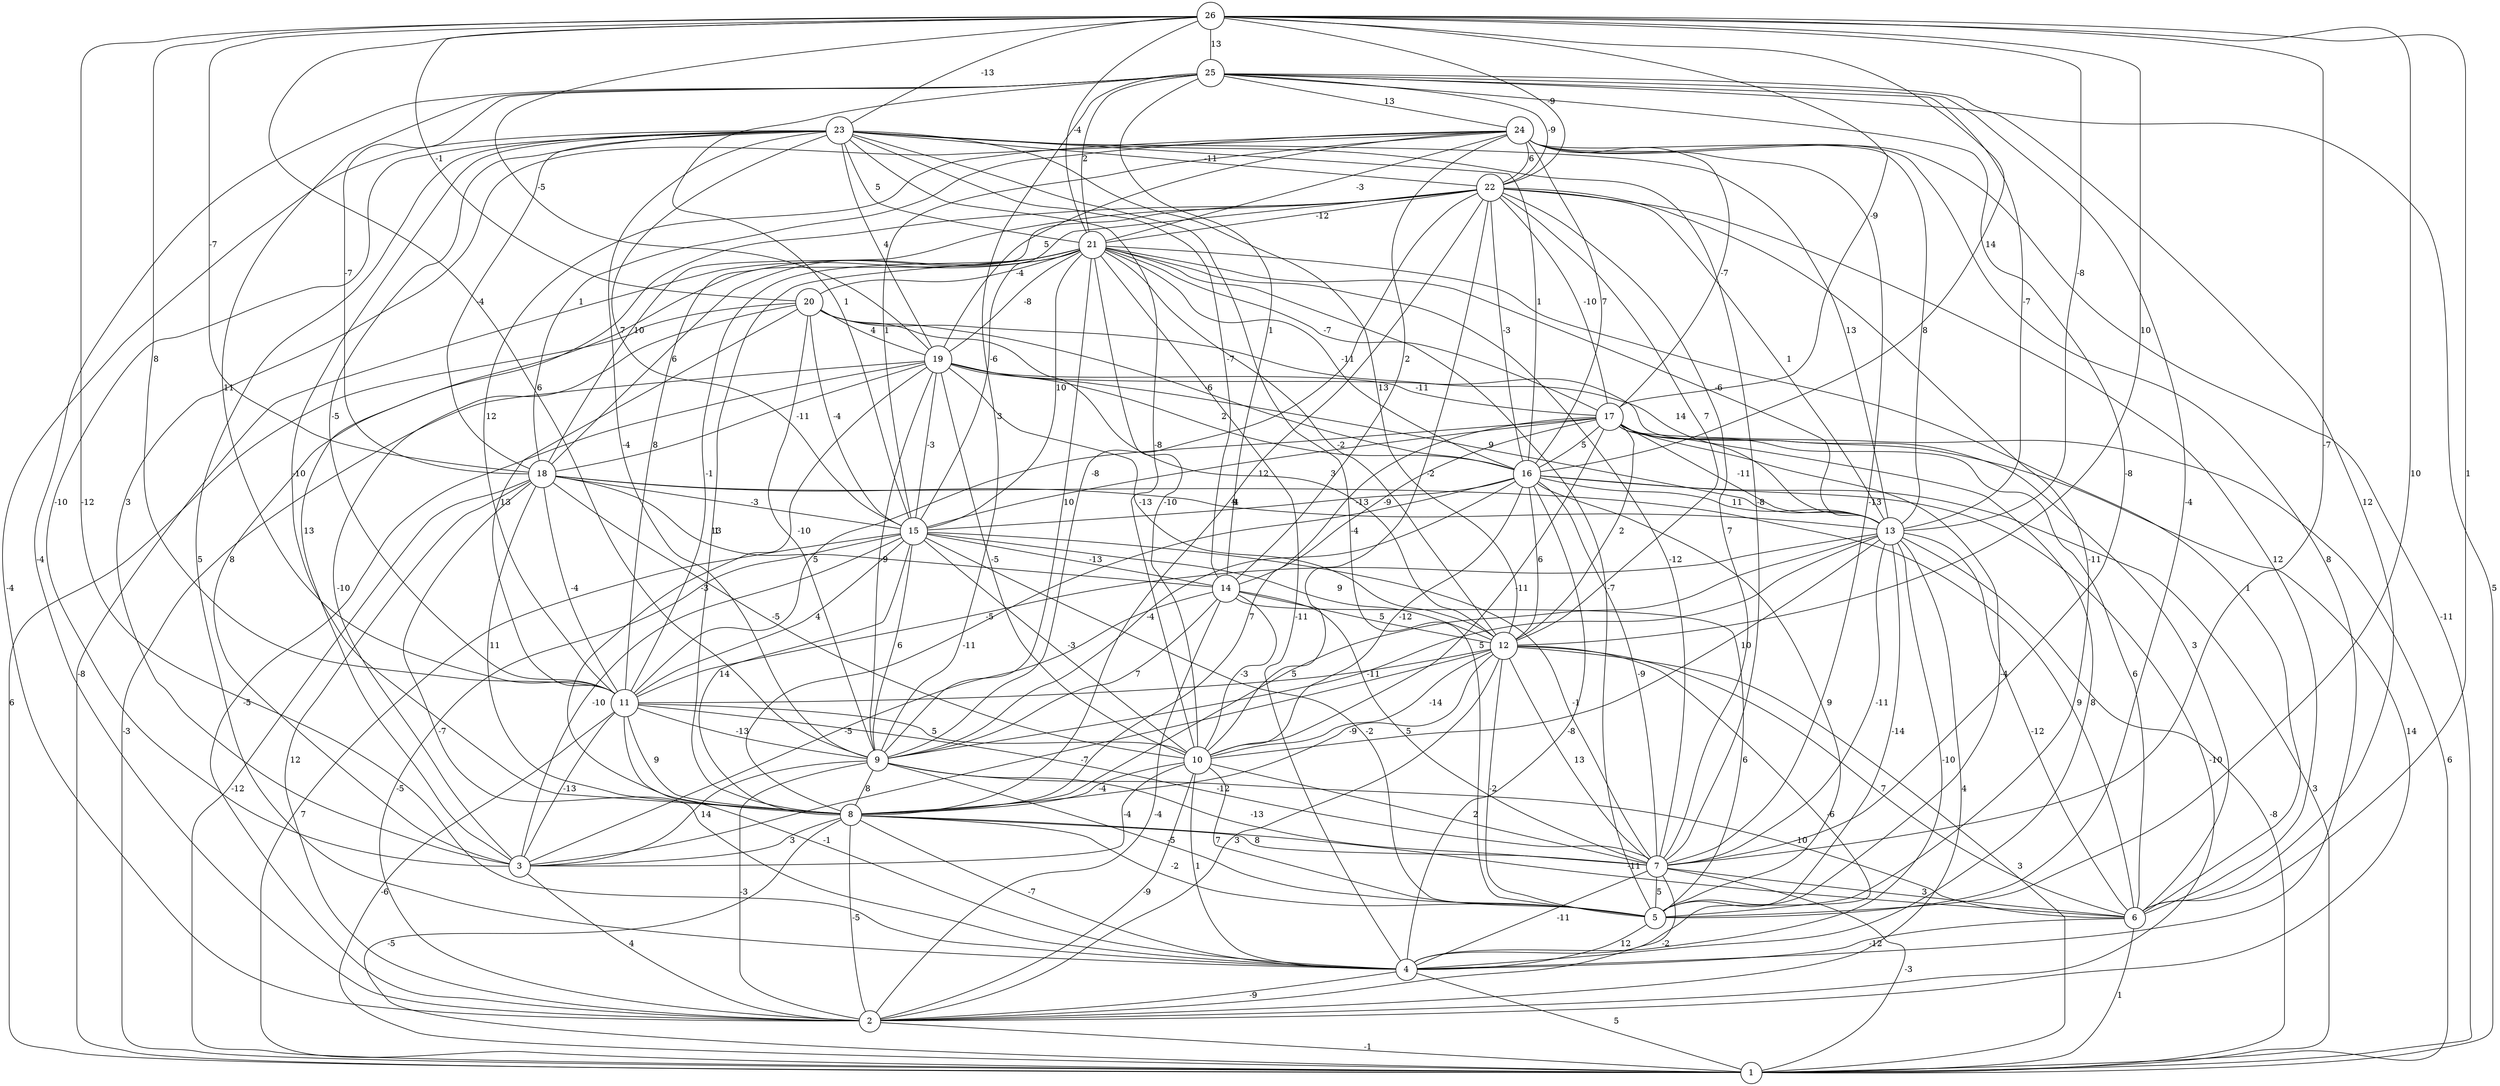 graph { 
	 fontname="Helvetica,Arial,sans-serif" 
	 node [shape = circle]; 
	 26 -- 4 [label = "-12"];
	 26 -- 5 [label = "10"];
	 26 -- 6 [label = "1"];
	 26 -- 7 [label = "-7"];
	 26 -- 9 [label = "6"];
	 26 -- 11 [label = "8"];
	 26 -- 12 [label = "10"];
	 26 -- 13 [label = "-8"];
	 26 -- 16 [label = "14"];
	 26 -- 17 [label = "-9"];
	 26 -- 18 [label = "-7"];
	 26 -- 19 [label = "-5"];
	 26 -- 20 [label = "-1"];
	 26 -- 21 [label = "-4"];
	 26 -- 22 [label = "-9"];
	 26 -- 23 [label = "-13"];
	 26 -- 25 [label = "13"];
	 25 -- 1 [label = "5"];
	 25 -- 2 [label = "-4"];
	 25 -- 5 [label = "-4"];
	 25 -- 6 [label = "12"];
	 25 -- 7 [label = "-8"];
	 25 -- 9 [label = "3"];
	 25 -- 11 [label = "11"];
	 25 -- 13 [label = "-7"];
	 25 -- 14 [label = "1"];
	 25 -- 15 [label = "1"];
	 25 -- 18 [label = "-7"];
	 25 -- 21 [label = "2"];
	 25 -- 22 [label = "-9"];
	 25 -- 24 [label = "13"];
	 24 -- 1 [label = "-11"];
	 24 -- 3 [label = "3"];
	 24 -- 4 [label = "8"];
	 24 -- 7 [label = "-13"];
	 24 -- 11 [label = "12"];
	 24 -- 13 [label = "8"];
	 24 -- 14 [label = "2"];
	 24 -- 15 [label = "1"];
	 24 -- 16 [label = "7"];
	 24 -- 17 [label = "-7"];
	 24 -- 18 [label = "1"];
	 24 -- 19 [label = "5"];
	 24 -- 21 [label = "-3"];
	 24 -- 22 [label = "6"];
	 23 -- 2 [label = "-4"];
	 23 -- 3 [label = "-10"];
	 23 -- 4 [label = "5"];
	 23 -- 5 [label = "-4"];
	 23 -- 7 [label = "-8"];
	 23 -- 8 [label = "-10"];
	 23 -- 9 [label = "-4"];
	 23 -- 10 [label = "-8"];
	 23 -- 11 [label = "-5"];
	 23 -- 12 [label = "13"];
	 23 -- 13 [label = "13"];
	 23 -- 14 [label = "-7"];
	 23 -- 15 [label = "7"];
	 23 -- 16 [label = "1"];
	 23 -- 18 [label = "-4"];
	 23 -- 19 [label = "4"];
	 23 -- 21 [label = "5"];
	 23 -- 22 [label = "-11"];
	 22 -- 3 [label = "13"];
	 22 -- 5 [label = "-11"];
	 22 -- 6 [label = "12"];
	 22 -- 7 [label = "7"];
	 22 -- 8 [label = "9"];
	 22 -- 9 [label = "-8"];
	 22 -- 10 [label = "-2"];
	 22 -- 11 [label = "8"];
	 22 -- 12 [label = "7"];
	 22 -- 13 [label = "1"];
	 22 -- 15 [label = "-6"];
	 22 -- 16 [label = "-3"];
	 22 -- 17 [label = "-10"];
	 22 -- 18 [label = "10"];
	 22 -- 21 [label = "-12"];
	 21 -- 1 [label = "-8"];
	 21 -- 3 [label = "8"];
	 21 -- 4 [label = "-11"];
	 21 -- 5 [label = "-7"];
	 21 -- 6 [label = "1"];
	 21 -- 7 [label = "-12"];
	 21 -- 8 [label = "1"];
	 21 -- 9 [label = "10"];
	 21 -- 10 [label = "-10"];
	 21 -- 11 [label = "-1"];
	 21 -- 12 [label = "-2"];
	 21 -- 13 [label = "-6"];
	 21 -- 15 [label = "10"];
	 21 -- 16 [label = "-11"];
	 21 -- 17 [label = "-7"];
	 21 -- 18 [label = "6"];
	 21 -- 19 [label = "-8"];
	 21 -- 20 [label = "-4"];
	 20 -- 1 [label = "6"];
	 20 -- 3 [label = "-10"];
	 20 -- 9 [label = "-10"];
	 20 -- 11 [label = "13"];
	 20 -- 12 [label = "3"];
	 20 -- 13 [label = "14"];
	 20 -- 15 [label = "-4"];
	 20 -- 16 [label = "-6"];
	 20 -- 19 [label = "4"];
	 19 -- 1 [label = "-3"];
	 19 -- 2 [label = "-5"];
	 19 -- 6 [label = "3"];
	 19 -- 8 [label = "-3"];
	 19 -- 9 [label = "-9"];
	 19 -- 10 [label = "-5"];
	 19 -- 12 [label = "-13"];
	 19 -- 13 [label = "9"];
	 19 -- 15 [label = "-3"];
	 19 -- 16 [label = "2"];
	 19 -- 17 [label = "-11"];
	 19 -- 18 [label = "-11"];
	 18 -- 1 [label = "-12"];
	 18 -- 2 [label = "12"];
	 18 -- 4 [label = "-7"];
	 18 -- 6 [label = "9"];
	 18 -- 8 [label = "11"];
	 18 -- 10 [label = "-5"];
	 18 -- 11 [label = "-4"];
	 18 -- 13 [label = "-4"];
	 18 -- 14 [label = "13"];
	 18 -- 15 [label = "-3"];
	 17 -- 1 [label = "6"];
	 17 -- 2 [label = "14"];
	 17 -- 4 [label = "8"];
	 17 -- 5 [label = "-4"];
	 17 -- 6 [label = "6"];
	 17 -- 8 [label = "7"];
	 17 -- 10 [label = "-11"];
	 17 -- 11 [label = "5"];
	 17 -- 12 [label = "2"];
	 17 -- 13 [label = "-11"];
	 17 -- 14 [label = "-9"];
	 17 -- 15 [label = "12"];
	 17 -- 16 [label = "5"];
	 16 -- 1 [label = "3"];
	 16 -- 2 [label = "-10"];
	 16 -- 4 [label = "-8"];
	 16 -- 5 [label = "9"];
	 16 -- 7 [label = "-9"];
	 16 -- 8 [label = "-11"];
	 16 -- 9 [label = "-4"];
	 16 -- 10 [label = "-12"];
	 16 -- 12 [label = "6"];
	 16 -- 13 [label = "11"];
	 16 -- 15 [label = "-13"];
	 15 -- 1 [label = "7"];
	 15 -- 2 [label = "-5"];
	 15 -- 3 [label = "-10"];
	 15 -- 5 [label = "-2"];
	 15 -- 7 [label = "-1"];
	 15 -- 8 [label = "14"];
	 15 -- 9 [label = "6"];
	 15 -- 10 [label = "-3"];
	 15 -- 11 [label = "4"];
	 15 -- 12 [label = "9"];
	 15 -- 14 [label = "-13"];
	 14 -- 2 [label = "-4"];
	 14 -- 3 [label = "-5"];
	 14 -- 5 [label = "6"];
	 14 -- 7 [label = "5"];
	 14 -- 9 [label = "7"];
	 14 -- 10 [label = "-3"];
	 14 -- 12 [label = "5"];
	 13 -- 1 [label = "-8"];
	 13 -- 2 [label = "4"];
	 13 -- 4 [label = "-10"];
	 13 -- 5 [label = "-14"];
	 13 -- 6 [label = "-12"];
	 13 -- 7 [label = "-11"];
	 13 -- 8 [label = "5"];
	 13 -- 9 [label = "5"];
	 13 -- 10 [label = "10"];
	 13 -- 11 [label = "-5"];
	 12 -- 1 [label = "3"];
	 12 -- 2 [label = "3"];
	 12 -- 3 [label = "-7"];
	 12 -- 4 [label = "-6"];
	 12 -- 5 [label = "-2"];
	 12 -- 6 [label = "7"];
	 12 -- 7 [label = "13"];
	 12 -- 8 [label = "-9"];
	 12 -- 10 [label = "-14"];
	 12 -- 11 [label = "-11"];
	 11 -- 1 [label = "-6"];
	 11 -- 3 [label = "-13"];
	 11 -- 4 [label = "-1"];
	 11 -- 7 [label = "-12"];
	 11 -- 8 [label = "9"];
	 11 -- 9 [label = "-13"];
	 11 -- 10 [label = "5"];
	 10 -- 2 [label = "-9"];
	 10 -- 3 [label = "-4"];
	 10 -- 4 [label = "1"];
	 10 -- 5 [label = "7"];
	 10 -- 7 [label = "2"];
	 10 -- 8 [label = "-4"];
	 9 -- 2 [label = "-3"];
	 9 -- 3 [label = "14"];
	 9 -- 5 [label = "-5"];
	 9 -- 6 [label = "-10"];
	 9 -- 7 [label = "-13"];
	 9 -- 8 [label = "8"];
	 8 -- 1 [label = "-5"];
	 8 -- 2 [label = "-5"];
	 8 -- 3 [label = "3"];
	 8 -- 4 [label = "-7"];
	 8 -- 5 [label = "-2"];
	 8 -- 6 [label = "-11"];
	 8 -- 7 [label = "8"];
	 7 -- 1 [label = "-3"];
	 7 -- 2 [label = "-2"];
	 7 -- 4 [label = "-11"];
	 7 -- 5 [label = "5"];
	 7 -- 6 [label = "3"];
	 6 -- 1 [label = "1"];
	 6 -- 4 [label = "-12"];
	 5 -- 4 [label = "12"];
	 4 -- 1 [label = "5"];
	 4 -- 2 [label = "-9"];
	 3 -- 2 [label = "4"];
	 2 -- 1 [label = "-1"];
	 1;
	 2;
	 3;
	 4;
	 5;
	 6;
	 7;
	 8;
	 9;
	 10;
	 11;
	 12;
	 13;
	 14;
	 15;
	 16;
	 17;
	 18;
	 19;
	 20;
	 21;
	 22;
	 23;
	 24;
	 25;
	 26;
}
